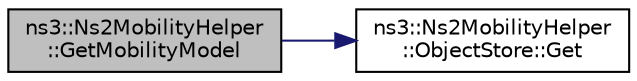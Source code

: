 digraph "ns3::Ns2MobilityHelper::GetMobilityModel"
{
 // LATEX_PDF_SIZE
  edge [fontname="Helvetica",fontsize="10",labelfontname="Helvetica",labelfontsize="10"];
  node [fontname="Helvetica",fontsize="10",shape=record];
  rankdir="LR";
  Node1 [label="ns3::Ns2MobilityHelper\l::GetMobilityModel",height=0.2,width=0.4,color="black", fillcolor="grey75", style="filled", fontcolor="black",tooltip="Get or create a ConstantVelocityMobilityModel corresponding to idString."];
  Node1 -> Node2 [color="midnightblue",fontsize="10",style="solid",fontname="Helvetica"];
  Node2 [label="ns3::Ns2MobilityHelper\l::ObjectStore::Get",height=0.2,width=0.4,color="black", fillcolor="white", style="filled",URL="$classns3_1_1_ns2_mobility_helper_1_1_object_store.html#a440070f0728f085fc17a3c2c9f07ba64",tooltip="Return ith object in store."];
}
